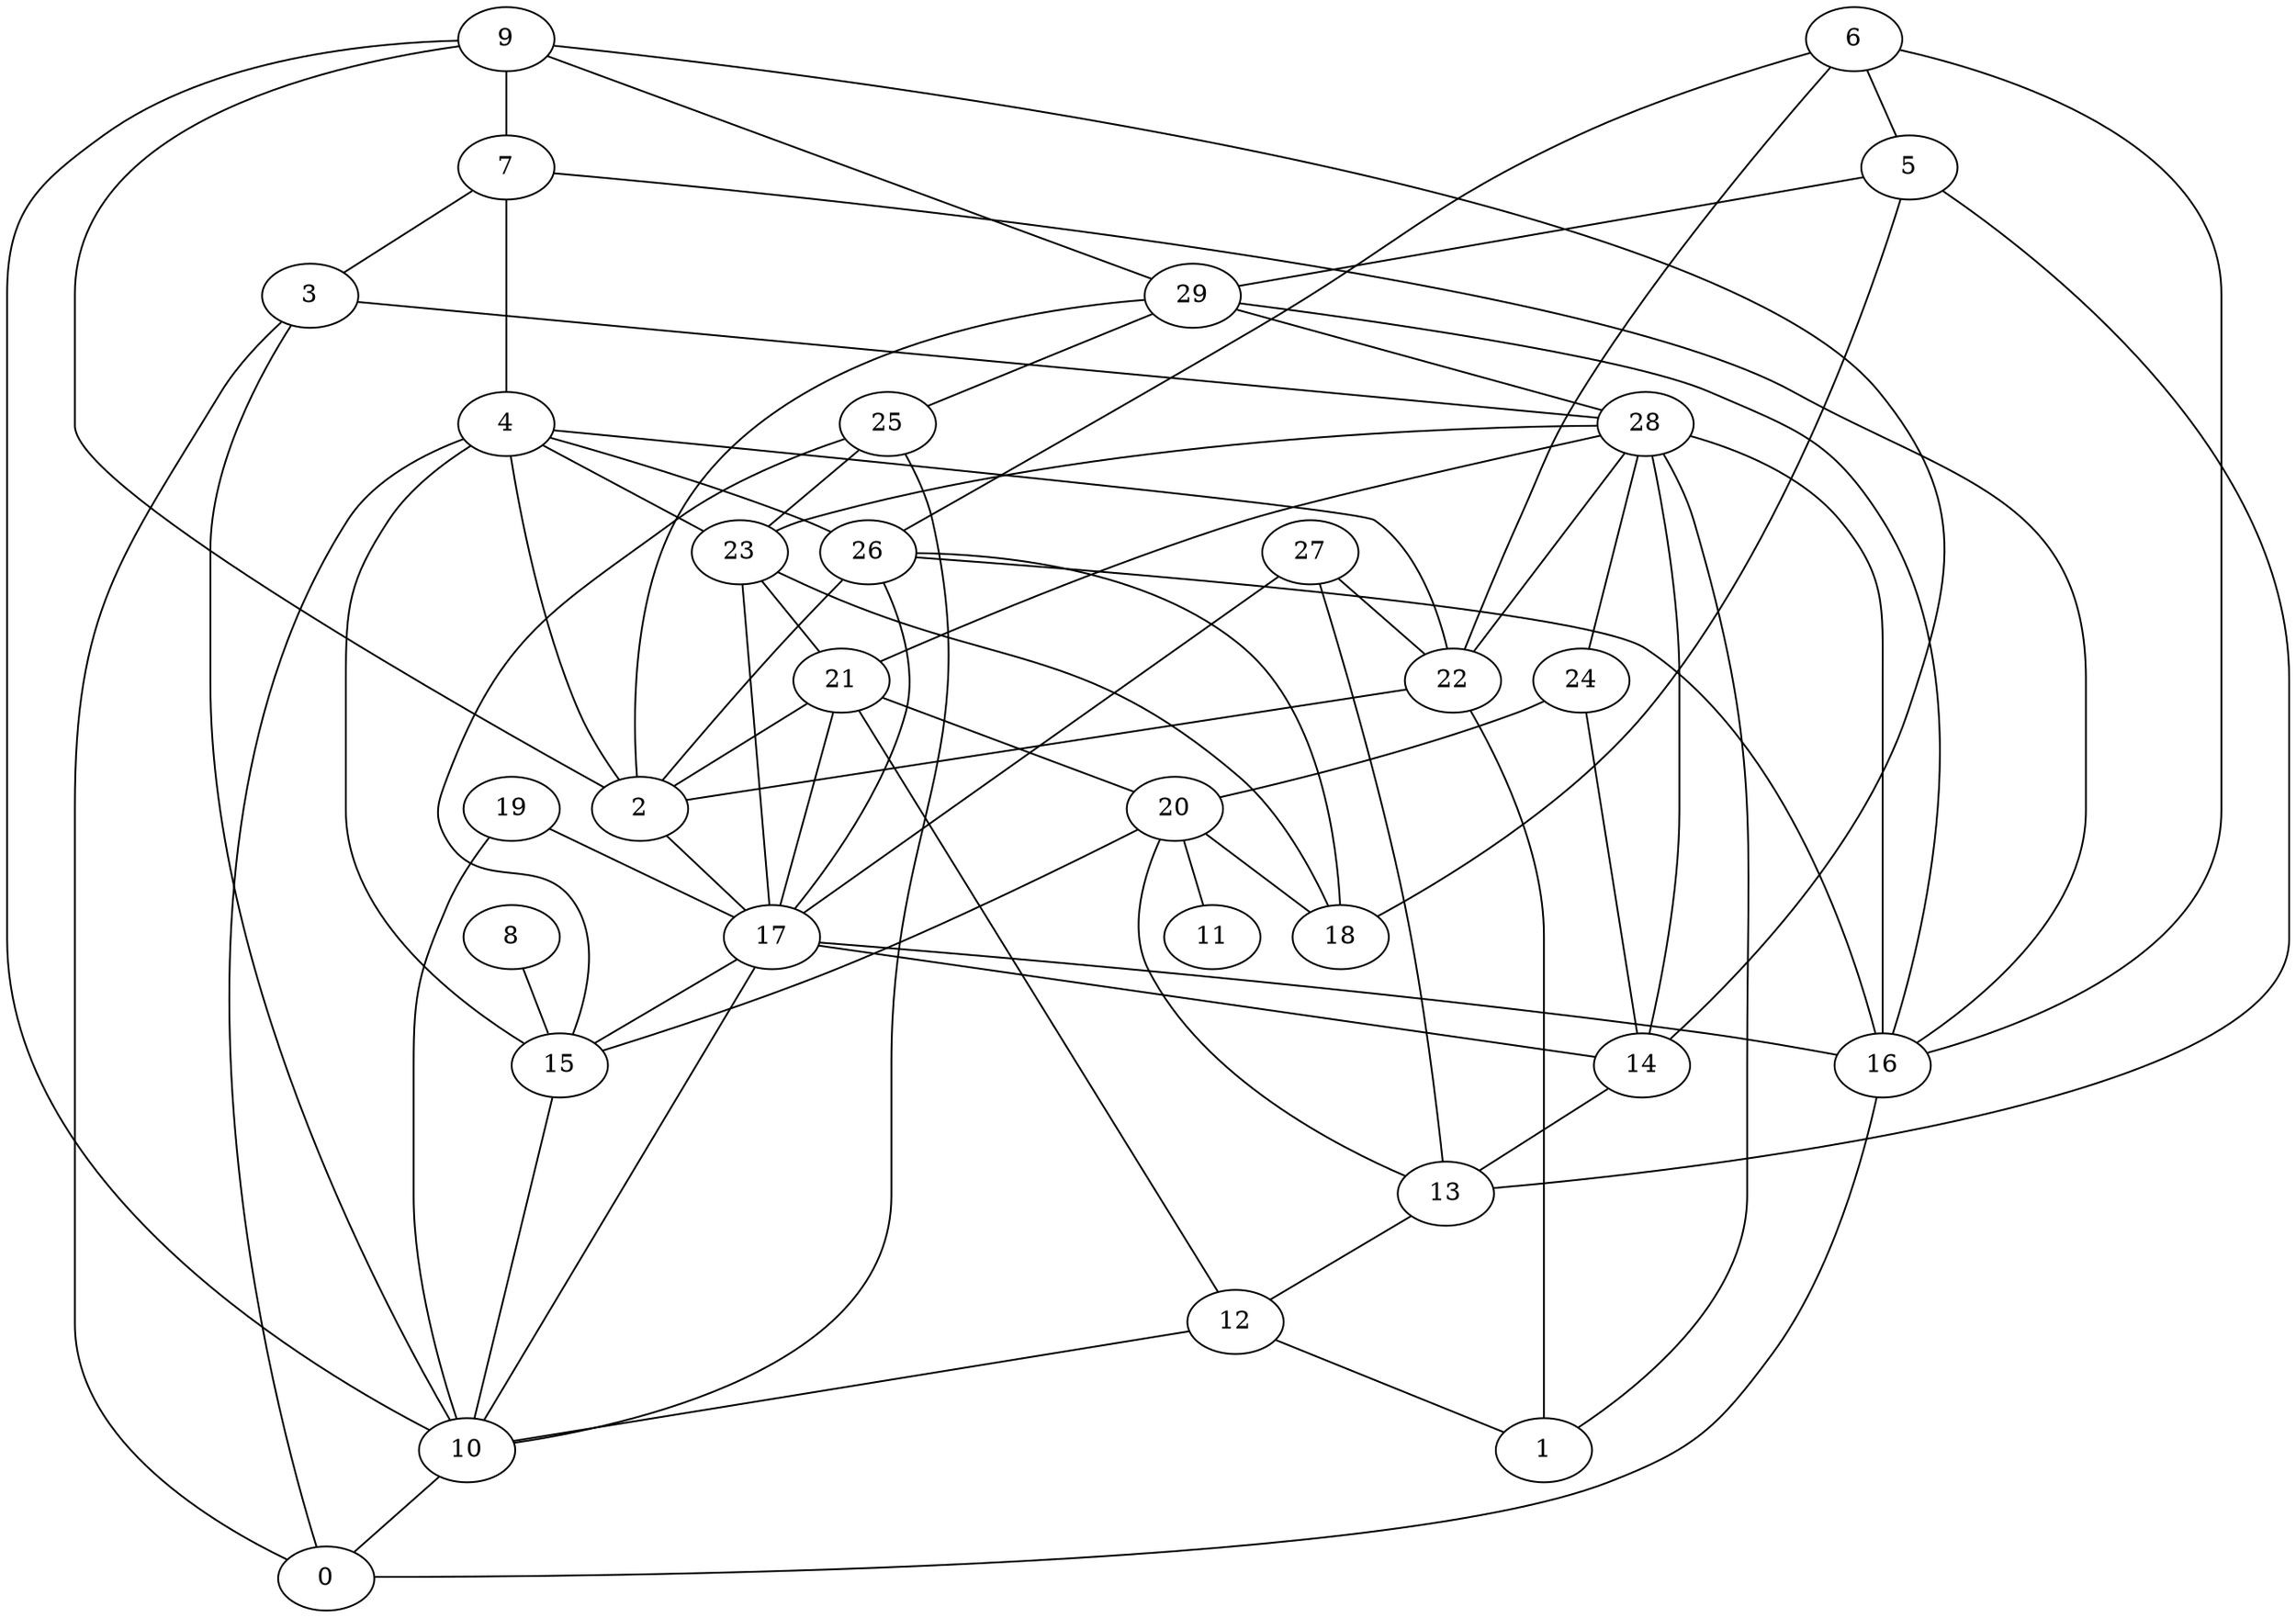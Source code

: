 digraph GG_graph {

subgraph G_graph {
edge [color = black]
"26" -> "2" [dir = none]
"28" -> "14" [dir = none]
"28" -> "16" [dir = none]
"28" -> "1" [dir = none]
"28" -> "24" [dir = none]
"28" -> "21" [dir = none]
"19" -> "17" [dir = none]
"16" -> "0" [dir = none]
"6" -> "22" [dir = none]
"6" -> "16" [dir = none]
"3" -> "10" [dir = none]
"3" -> "28" [dir = none]
"7" -> "3" [dir = none]
"27" -> "17" [dir = none]
"29" -> "28" [dir = none]
"15" -> "10" [dir = none]
"13" -> "12" [dir = none]
"20" -> "11" [dir = none]
"23" -> "21" [dir = none]
"21" -> "12" [dir = none]
"21" -> "20" [dir = none]
"5" -> "18" [dir = none]
"5" -> "29" [dir = none]
"17" -> "14" [dir = none]
"9" -> "14" [dir = none]
"8" -> "15" [dir = none]
"4" -> "2" [dir = none]
"4" -> "15" [dir = none]
"25" -> "23" [dir = none]
"27" -> "22" [dir = none]
"26" -> "17" [dir = none]
"5" -> "13" [dir = none]
"29" -> "25" [dir = none]
"24" -> "20" [dir = none]
"10" -> "0" [dir = none]
"9" -> "2" [dir = none]
"27" -> "13" [dir = none]
"12" -> "1" [dir = none]
"22" -> "1" [dir = none]
"7" -> "16" [dir = none]
"29" -> "16" [dir = none]
"6" -> "26" [dir = none]
"25" -> "10" [dir = none]
"20" -> "13" [dir = none]
"19" -> "10" [dir = none]
"9" -> "29" [dir = none]
"23" -> "17" [dir = none]
"21" -> "2" [dir = none]
"6" -> "5" [dir = none]
"24" -> "14" [dir = none]
"9" -> "7" [dir = none]
"17" -> "16" [dir = none]
"7" -> "4" [dir = none]
"26" -> "18" [dir = none]
"29" -> "2" [dir = none]
"17" -> "15" [dir = none]
"9" -> "10" [dir = none]
"25" -> "15" [dir = none]
"4" -> "23" [dir = none]
"23" -> "18" [dir = none]
"20" -> "18" [dir = none]
"28" -> "23" [dir = none]
"4" -> "0" [dir = none]
"17" -> "10" [dir = none]
"20" -> "15" [dir = none]
"12" -> "10" [dir = none]
"2" -> "17" [dir = none]
"4" -> "26" [dir = none]
"26" -> "16" [dir = none]
"4" -> "22" [dir = none]
"21" -> "17" [dir = none]
"14" -> "13" [dir = none]
"22" -> "2" [dir = none]
"28" -> "22" [dir = none]
"3" -> "0" [dir = none]
}

}
